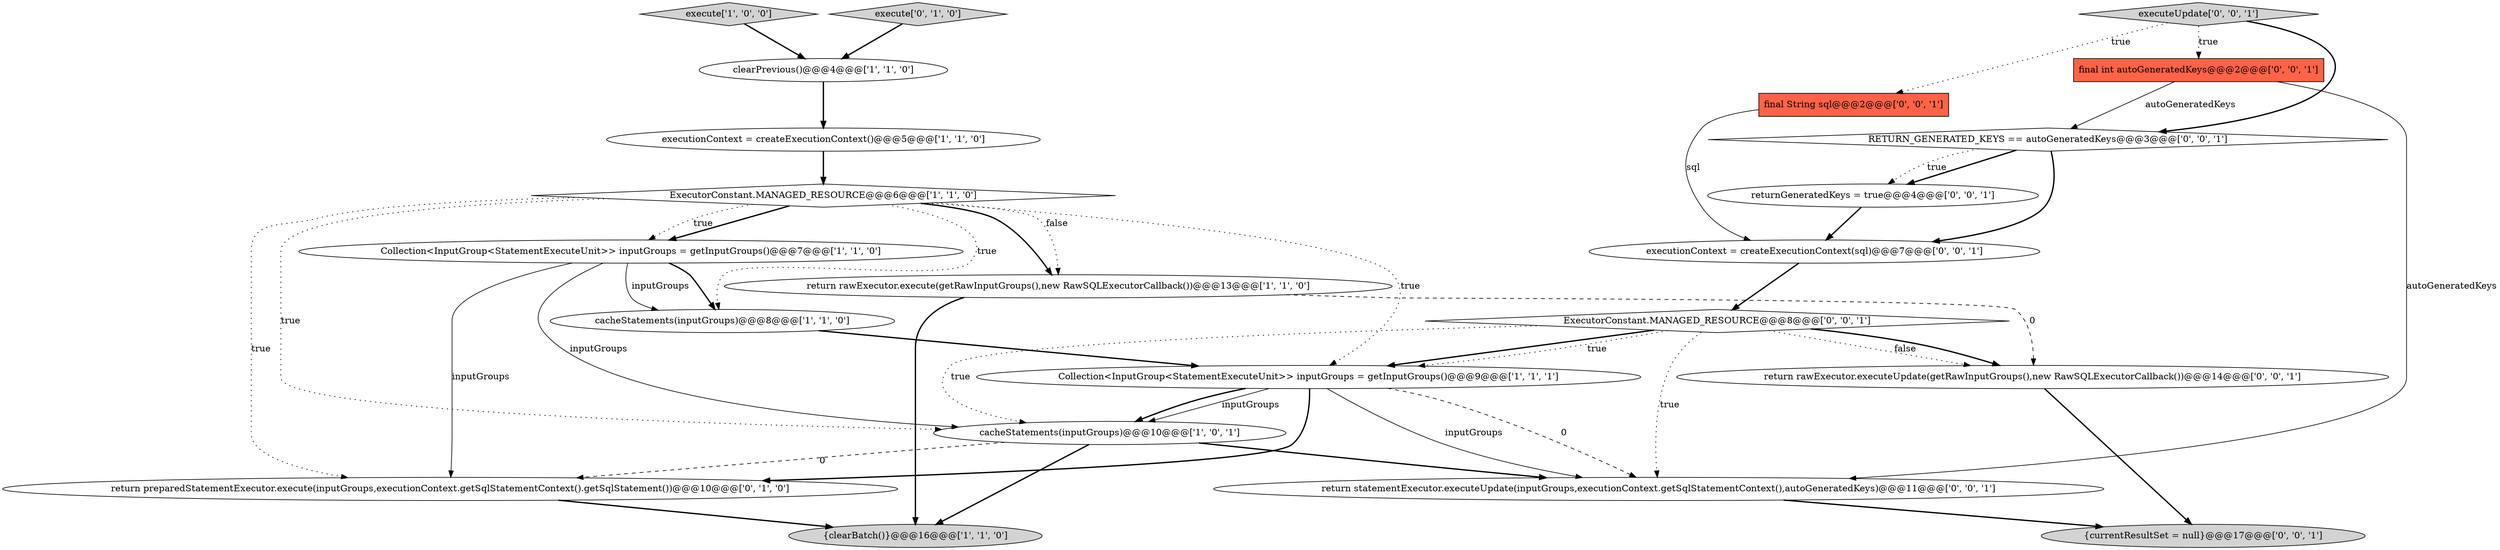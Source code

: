 digraph {
20 [style = filled, label = "return rawExecutor.executeUpdate(getRawInputGroups(),new RawSQLExecutorCallback())@@@14@@@['0', '0', '1']", fillcolor = white, shape = ellipse image = "AAA0AAABBB3BBB"];
4 [style = filled, label = "clearPrevious()@@@4@@@['1', '1', '0']", fillcolor = white, shape = ellipse image = "AAA0AAABBB1BBB"];
12 [style = filled, label = "returnGeneratedKeys = true@@@4@@@['0', '0', '1']", fillcolor = white, shape = ellipse image = "AAA0AAABBB3BBB"];
15 [style = filled, label = "final int autoGeneratedKeys@@@2@@@['0', '0', '1']", fillcolor = tomato, shape = box image = "AAA0AAABBB3BBB"];
7 [style = filled, label = "{clearBatch()}@@@16@@@['1', '1', '0']", fillcolor = lightgray, shape = ellipse image = "AAA0AAABBB1BBB"];
0 [style = filled, label = "return rawExecutor.execute(getRawInputGroups(),new RawSQLExecutorCallback())@@@13@@@['1', '1', '0']", fillcolor = white, shape = ellipse image = "AAA0AAABBB1BBB"];
21 [style = filled, label = "executeUpdate['0', '0', '1']", fillcolor = lightgray, shape = diamond image = "AAA0AAABBB3BBB"];
5 [style = filled, label = "ExecutorConstant.MANAGED_RESOURCE@@@6@@@['1', '1', '0']", fillcolor = white, shape = diamond image = "AAA0AAABBB1BBB"];
1 [style = filled, label = "Collection<InputGroup<StatementExecuteUnit>> inputGroups = getInputGroups()@@@7@@@['1', '1', '0']", fillcolor = white, shape = ellipse image = "AAA0AAABBB1BBB"];
9 [style = filled, label = "executionContext = createExecutionContext()@@@5@@@['1', '1', '0']", fillcolor = white, shape = ellipse image = "AAA0AAABBB1BBB"];
19 [style = filled, label = "return statementExecutor.executeUpdate(inputGroups,executionContext.getSqlStatementContext(),autoGeneratedKeys)@@@11@@@['0', '0', '1']", fillcolor = white, shape = ellipse image = "AAA0AAABBB3BBB"];
2 [style = filled, label = "cacheStatements(inputGroups)@@@8@@@['1', '1', '0']", fillcolor = white, shape = ellipse image = "AAA0AAABBB1BBB"];
14 [style = filled, label = "final String sql@@@2@@@['0', '0', '1']", fillcolor = tomato, shape = box image = "AAA0AAABBB3BBB"];
8 [style = filled, label = "execute['1', '0', '0']", fillcolor = lightgray, shape = diamond image = "AAA0AAABBB1BBB"];
10 [style = filled, label = "execute['0', '1', '0']", fillcolor = lightgray, shape = diamond image = "AAA0AAABBB2BBB"];
16 [style = filled, label = "ExecutorConstant.MANAGED_RESOURCE@@@8@@@['0', '0', '1']", fillcolor = white, shape = diamond image = "AAA0AAABBB3BBB"];
17 [style = filled, label = "RETURN_GENERATED_KEYS == autoGeneratedKeys@@@3@@@['0', '0', '1']", fillcolor = white, shape = diamond image = "AAA0AAABBB3BBB"];
3 [style = filled, label = "Collection<InputGroup<StatementExecuteUnit>> inputGroups = getInputGroups()@@@9@@@['1', '1', '1']", fillcolor = white, shape = ellipse image = "AAA0AAABBB1BBB"];
11 [style = filled, label = "return preparedStatementExecutor.execute(inputGroups,executionContext.getSqlStatementContext().getSqlStatement())@@@10@@@['0', '1', '0']", fillcolor = white, shape = ellipse image = "AAA1AAABBB2BBB"];
18 [style = filled, label = "executionContext = createExecutionContext(sql)@@@7@@@['0', '0', '1']", fillcolor = white, shape = ellipse image = "AAA0AAABBB3BBB"];
6 [style = filled, label = "cacheStatements(inputGroups)@@@10@@@['1', '0', '1']", fillcolor = white, shape = ellipse image = "AAA0AAABBB1BBB"];
13 [style = filled, label = "{currentResultSet = null}@@@17@@@['0', '0', '1']", fillcolor = lightgray, shape = ellipse image = "AAA0AAABBB3BBB"];
3->19 [style = dashed, label="0"];
3->11 [style = bold, label=""];
5->11 [style = dotted, label="true"];
8->4 [style = bold, label=""];
0->7 [style = bold, label=""];
5->3 [style = dotted, label="true"];
5->1 [style = bold, label=""];
16->20 [style = dotted, label="false"];
21->17 [style = bold, label=""];
17->12 [style = bold, label=""];
6->19 [style = bold, label=""];
0->20 [style = dashed, label="0"];
21->15 [style = dotted, label="true"];
19->13 [style = bold, label=""];
1->2 [style = solid, label="inputGroups"];
16->6 [style = dotted, label="true"];
11->7 [style = bold, label=""];
3->6 [style = bold, label=""];
2->3 [style = bold, label=""];
15->17 [style = solid, label="autoGeneratedKeys"];
15->19 [style = solid, label="autoGeneratedKeys"];
5->6 [style = dotted, label="true"];
3->6 [style = solid, label="inputGroups"];
5->0 [style = dotted, label="false"];
5->0 [style = bold, label=""];
20->13 [style = bold, label=""];
17->12 [style = dotted, label="true"];
10->4 [style = bold, label=""];
16->3 [style = bold, label=""];
4->9 [style = bold, label=""];
18->16 [style = bold, label=""];
12->18 [style = bold, label=""];
16->20 [style = bold, label=""];
3->19 [style = solid, label="inputGroups"];
1->6 [style = solid, label="inputGroups"];
5->1 [style = dotted, label="true"];
21->14 [style = dotted, label="true"];
6->11 [style = dashed, label="0"];
6->7 [style = bold, label=""];
9->5 [style = bold, label=""];
14->18 [style = solid, label="sql"];
1->2 [style = bold, label=""];
5->2 [style = dotted, label="true"];
16->3 [style = dotted, label="true"];
16->19 [style = dotted, label="true"];
1->11 [style = solid, label="inputGroups"];
17->18 [style = bold, label=""];
}
